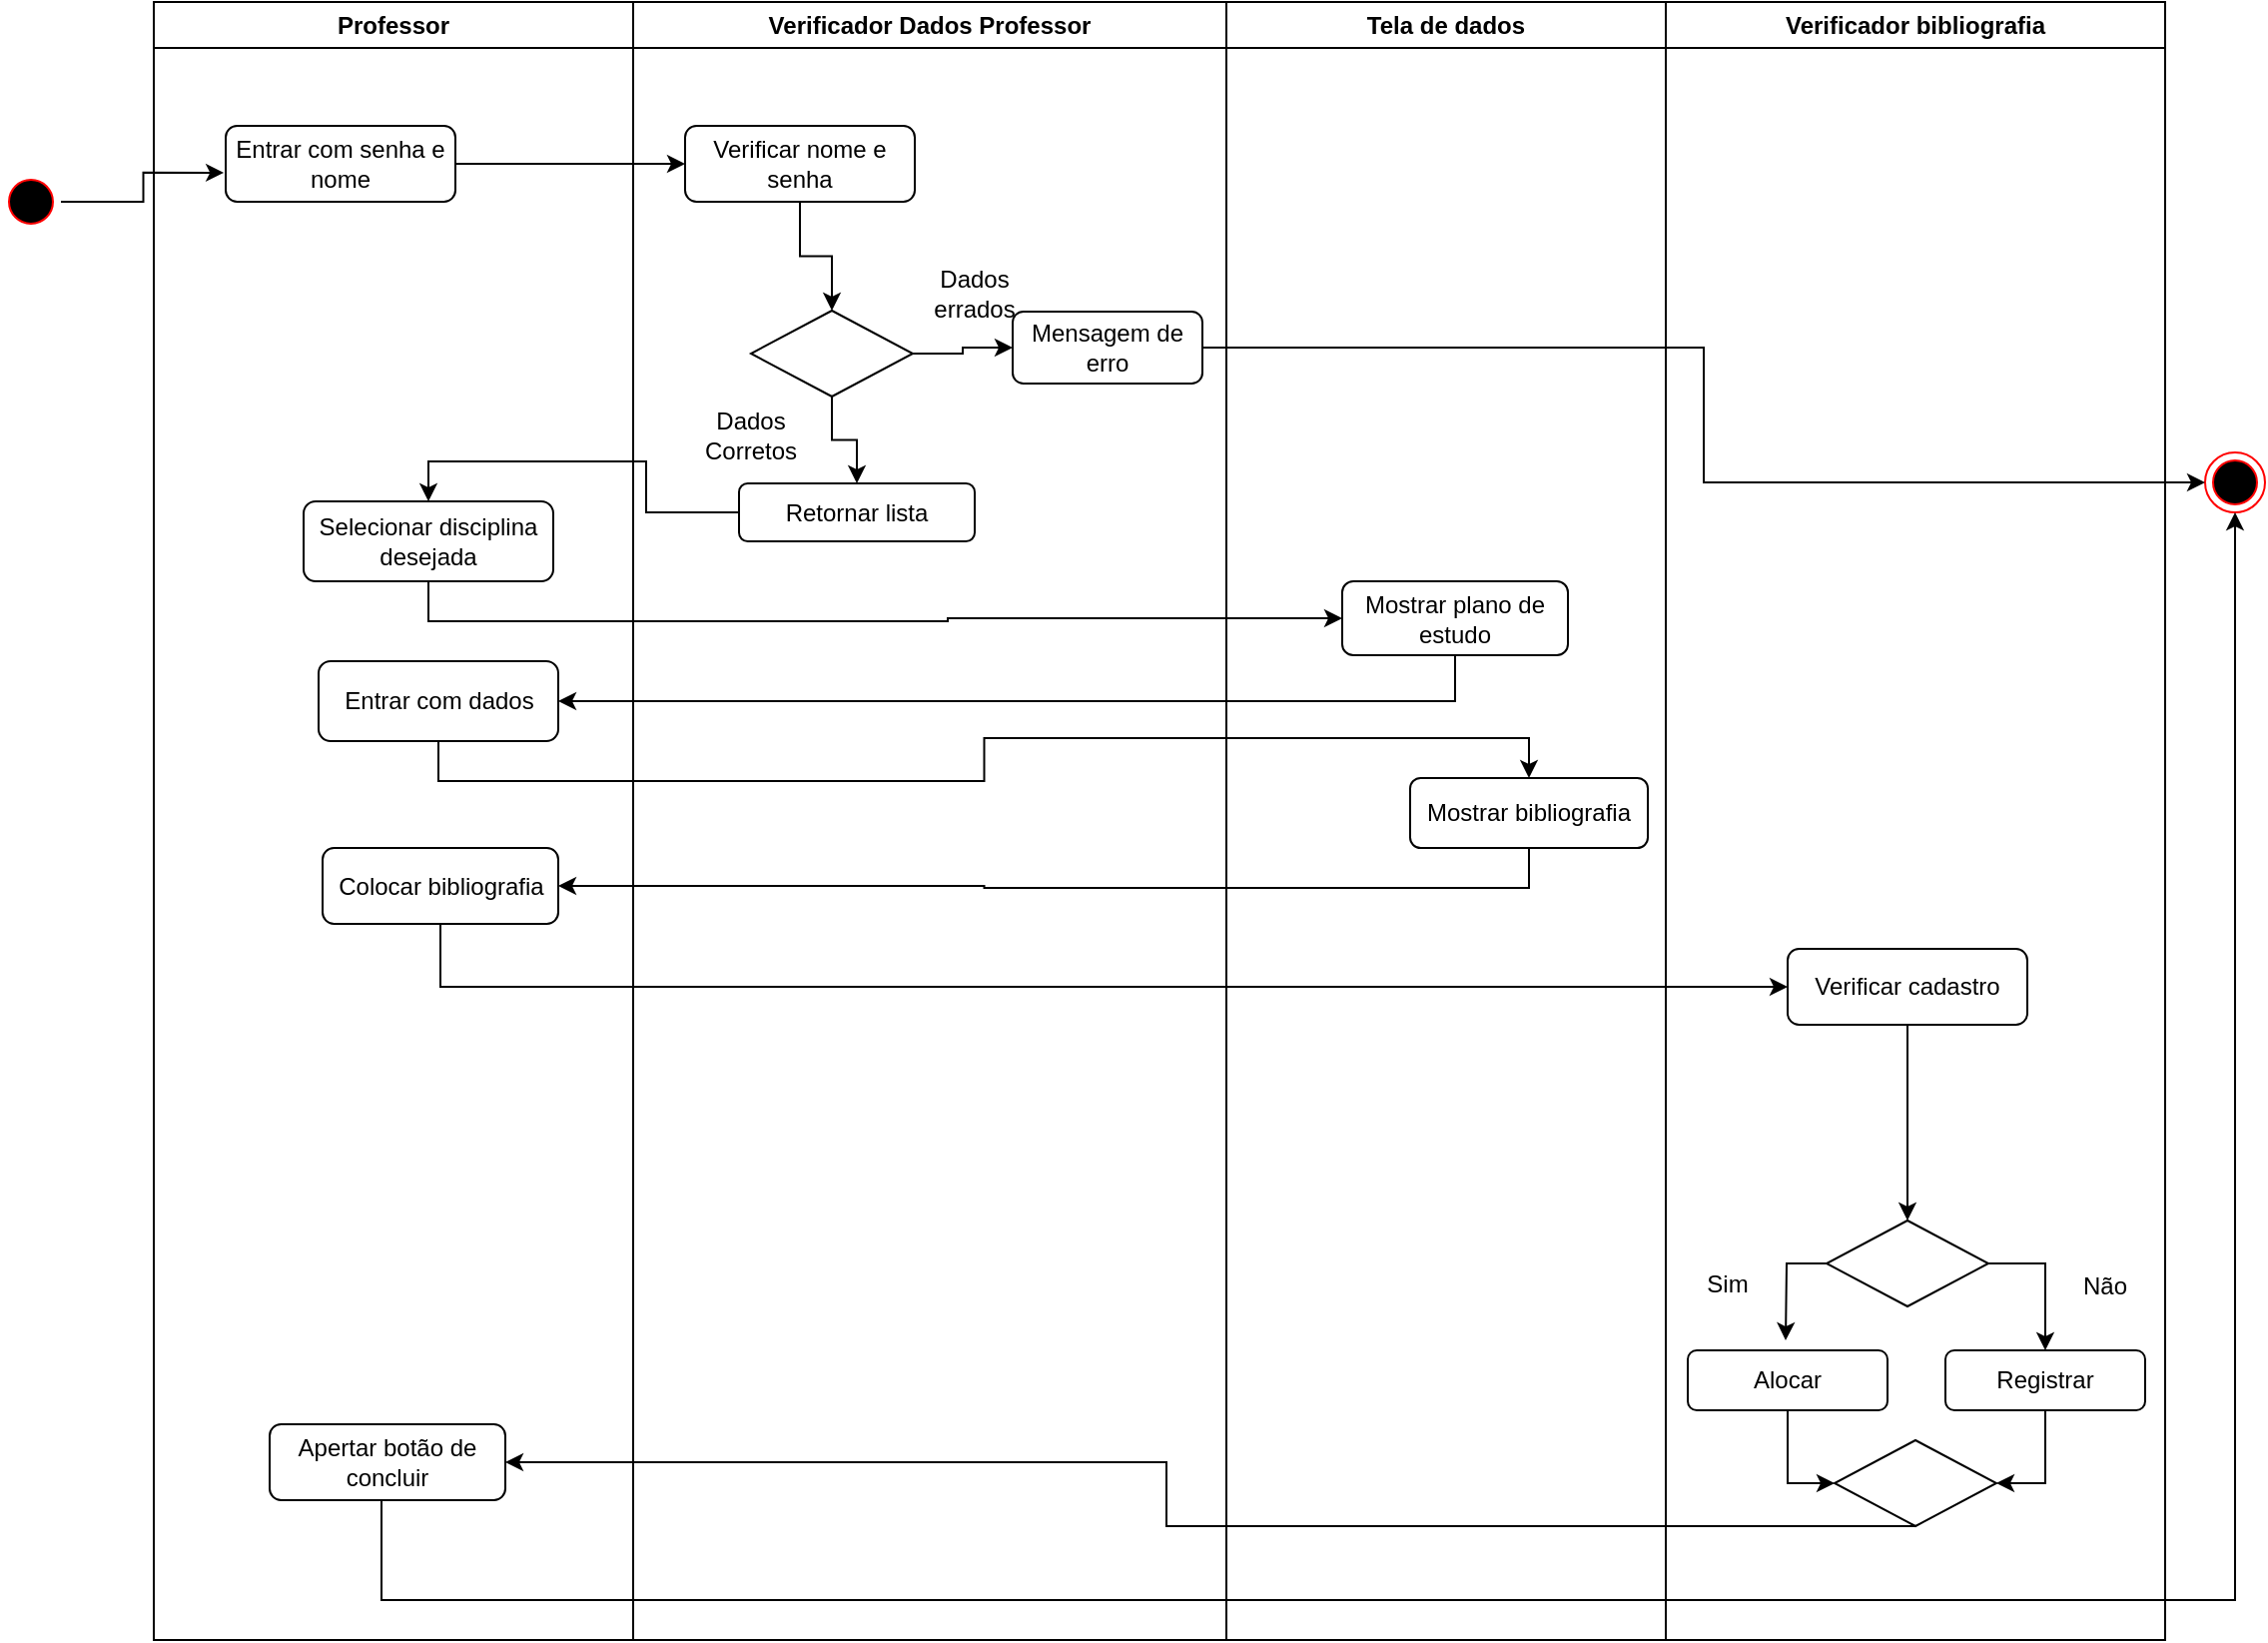 <mxfile version="10.6.0" type="device"><diagram name="Criar Plano de Ensino" id="e7e014a7-5840-1c2e-5031-d8a46d1fe8dd"><mxGraphModel dx="914" dy="626" grid="1" gridSize="10" guides="1" tooltips="1" connect="1" arrows="1" fold="1" page="1" pageScale="1" pageWidth="1169" pageHeight="826" background="#ffffff" math="0" shadow="0"><root><mxCell id="0"/><mxCell id="1" parent="0"/><mxCell id="3" value="Verificador Dados Professor" style="swimlane;whiteSpace=wrap;startSize=23;" parent="1" vertex="1"><mxGeometry x="323" width="297" height="820" as="geometry"/></mxCell><mxCell id="pTwTQgOneLaTB_XEsZYl-51" style="edgeStyle=orthogonalEdgeStyle;rounded=0;orthogonalLoop=1;jettySize=auto;html=1;exitX=0.5;exitY=1;exitDx=0;exitDy=0;entryX=0.5;entryY=0;entryDx=0;entryDy=0;" edge="1" parent="3" source="pTwTQgOneLaTB_XEsZYl-44" target="pTwTQgOneLaTB_XEsZYl-50"><mxGeometry relative="1" as="geometry"/></mxCell><mxCell id="pTwTQgOneLaTB_XEsZYl-68" style="edgeStyle=orthogonalEdgeStyle;rounded=0;orthogonalLoop=1;jettySize=auto;html=1;exitX=1;exitY=0.5;exitDx=0;exitDy=0;" edge="1" parent="3" source="pTwTQgOneLaTB_XEsZYl-44" target="pTwTQgOneLaTB_XEsZYl-62"><mxGeometry relative="1" as="geometry"/></mxCell><mxCell id="pTwTQgOneLaTB_XEsZYl-44" value="" style="rhombus;whiteSpace=wrap;html=1;" vertex="1" parent="3"><mxGeometry x="59" y="154.5" width="81" height="43" as="geometry"/></mxCell><mxCell id="pTwTQgOneLaTB_XEsZYl-47" style="edgeStyle=orthogonalEdgeStyle;rounded=0;orthogonalLoop=1;jettySize=auto;html=1;exitX=0.5;exitY=1;exitDx=0;exitDy=0;entryX=0.5;entryY=0;entryDx=0;entryDy=0;" edge="1" parent="3" source="pTwTQgOneLaTB_XEsZYl-45" target="pTwTQgOneLaTB_XEsZYl-44"><mxGeometry relative="1" as="geometry"/></mxCell><mxCell id="pTwTQgOneLaTB_XEsZYl-45" value="Verificar nome e senha" style="rounded=1;whiteSpace=wrap;html=1;" vertex="1" parent="3"><mxGeometry x="26" y="62" width="115" height="38" as="geometry"/></mxCell><mxCell id="pTwTQgOneLaTB_XEsZYl-50" value="Retornar lista" style="rounded=1;whiteSpace=wrap;html=1;" vertex="1" parent="3"><mxGeometry x="53" y="241" width="118" height="29" as="geometry"/></mxCell><mxCell id="pTwTQgOneLaTB_XEsZYl-52" value="Dados Corretos" style="text;html=1;strokeColor=none;fillColor=none;align=center;verticalAlign=middle;whiteSpace=wrap;rounded=0;" vertex="1" parent="3"><mxGeometry x="29" y="197.5" width="60" height="38" as="geometry"/></mxCell><mxCell id="pTwTQgOneLaTB_XEsZYl-62" value="Mensagem de erro" style="rounded=1;whiteSpace=wrap;html=1;" vertex="1" parent="3"><mxGeometry x="190" y="155" width="95" height="36" as="geometry"/></mxCell><mxCell id="pTwTQgOneLaTB_XEsZYl-49" value="Dados errados" style="text;html=1;strokeColor=none;fillColor=none;align=center;verticalAlign=middle;whiteSpace=wrap;rounded=0;" vertex="1" parent="3"><mxGeometry x="151" y="123.5" width="40" height="45" as="geometry"/></mxCell><mxCell id="2" value="Professor" style="swimlane;whiteSpace=wrap" parent="3" vertex="1"><mxGeometry x="-240" width="240" height="820" as="geometry"/></mxCell><mxCell id="pTwTQgOneLaTB_XEsZYl-42" value="Entrar com senha e nome" style="rounded=1;whiteSpace=wrap;html=1;" vertex="1" parent="2"><mxGeometry x="36" y="62" width="115" height="38" as="geometry"/></mxCell><mxCell id="pTwTQgOneLaTB_XEsZYl-53" value="Selecionar disciplina desejada" style="rounded=1;whiteSpace=wrap;html=1;" vertex="1" parent="2"><mxGeometry x="75" y="250" width="125" height="40" as="geometry"/></mxCell><mxCell id="pTwTQgOneLaTB_XEsZYl-57" value="Entrar com dados" style="rounded=1;whiteSpace=wrap;html=1;" vertex="1" parent="2"><mxGeometry x="82.5" y="330" width="120" height="40" as="geometry"/></mxCell><mxCell id="pTwTQgOneLaTB_XEsZYl-60" value="Colocar bibliografia" style="rounded=1;whiteSpace=wrap;html=1;" vertex="1" parent="2"><mxGeometry x="84.5" y="423.5" width="118" height="38" as="geometry"/></mxCell><mxCell id="pTwTQgOneLaTB_XEsZYl-104" value="Apertar botão de concluir" style="rounded=1;whiteSpace=wrap;html=1;" vertex="1" parent="2"><mxGeometry x="58" y="712" width="118" height="38" as="geometry"/></mxCell><mxCell id="pTwTQgOneLaTB_XEsZYl-46" style="edgeStyle=orthogonalEdgeStyle;rounded=0;orthogonalLoop=1;jettySize=auto;html=1;exitX=1;exitY=0.5;exitDx=0;exitDy=0;entryX=0;entryY=0.5;entryDx=0;entryDy=0;" edge="1" parent="3" source="pTwTQgOneLaTB_XEsZYl-42" target="pTwTQgOneLaTB_XEsZYl-45"><mxGeometry relative="1" as="geometry"><mxPoint x="-6.5" y="165" as="targetPoint"/></mxGeometry></mxCell><mxCell id="pTwTQgOneLaTB_XEsZYl-54" style="edgeStyle=orthogonalEdgeStyle;rounded=0;orthogonalLoop=1;jettySize=auto;html=1;entryX=0.5;entryY=0;entryDx=0;entryDy=0;" edge="1" parent="3" source="pTwTQgOneLaTB_XEsZYl-50" target="pTwTQgOneLaTB_XEsZYl-53"><mxGeometry relative="1" as="geometry"/></mxCell><mxCell id="4" value="Tela de dados" style="swimlane;whiteSpace=wrap" parent="1" vertex="1"><mxGeometry x="620" width="220" height="820" as="geometry"/></mxCell><mxCell id="pTwTQgOneLaTB_XEsZYl-55" value="Mostrar plano de estudo" style="rounded=1;whiteSpace=wrap;html=1;" vertex="1" parent="4"><mxGeometry x="58" y="290" width="113" height="37" as="geometry"/></mxCell><mxCell id="pTwTQgOneLaTB_XEsZYl-64" value="Mostrar bibliografia" style="rounded=1;whiteSpace=wrap;html=1;" vertex="1" parent="4"><mxGeometry x="92" y="388.5" width="119" height="35" as="geometry"/></mxCell><mxCell id="pTwTQgOneLaTB_XEsZYl-43" style="edgeStyle=orthogonalEdgeStyle;rounded=0;orthogonalLoop=1;jettySize=auto;html=1;exitX=1;exitY=0.5;exitDx=0;exitDy=0;entryX=-0.008;entryY=0.617;entryDx=0;entryDy=0;entryPerimeter=0;" edge="1" parent="1" source="5" target="pTwTQgOneLaTB_XEsZYl-42"><mxGeometry relative="1" as="geometry"/></mxCell><mxCell id="5" value="" style="ellipse;shape=startState;fillColor=#000000;strokeColor=#ff0000;" parent="1" vertex="1"><mxGeometry x="6.5" y="85" width="30" height="30" as="geometry"/></mxCell><mxCell id="pTwTQgOneLaTB_XEsZYl-56" style="edgeStyle=orthogonalEdgeStyle;rounded=0;orthogonalLoop=1;jettySize=auto;html=1;exitX=0.5;exitY=1;exitDx=0;exitDy=0;entryX=0;entryY=0.5;entryDx=0;entryDy=0;" edge="1" parent="1" source="pTwTQgOneLaTB_XEsZYl-53" target="pTwTQgOneLaTB_XEsZYl-55"><mxGeometry relative="1" as="geometry"><mxPoint x="221.5" y="655" as="targetPoint"/></mxGeometry></mxCell><mxCell id="pTwTQgOneLaTB_XEsZYl-58" style="edgeStyle=orthogonalEdgeStyle;rounded=0;orthogonalLoop=1;jettySize=auto;html=1;exitX=0.5;exitY=1;exitDx=0;exitDy=0;entryX=1;entryY=0.5;entryDx=0;entryDy=0;" edge="1" parent="1" source="pTwTQgOneLaTB_XEsZYl-55" target="pTwTQgOneLaTB_XEsZYl-57"><mxGeometry relative="1" as="geometry"/></mxCell><mxCell id="pTwTQgOneLaTB_XEsZYl-65" style="edgeStyle=orthogonalEdgeStyle;rounded=0;orthogonalLoop=1;jettySize=auto;html=1;exitX=0.5;exitY=1;exitDx=0;exitDy=0;" edge="1" parent="1" source="pTwTQgOneLaTB_XEsZYl-57" target="pTwTQgOneLaTB_XEsZYl-64"><mxGeometry relative="1" as="geometry"/></mxCell><mxCell id="pTwTQgOneLaTB_XEsZYl-79" value="Verificador bibliografia" style="swimlane;whiteSpace=wrap" vertex="1" parent="1"><mxGeometry x="840" width="250" height="820" as="geometry"/></mxCell><mxCell id="pTwTQgOneLaTB_XEsZYl-71" value="Verificar cadastro" style="rounded=1;whiteSpace=wrap;html=1;" vertex="1" parent="pTwTQgOneLaTB_XEsZYl-79"><mxGeometry x="61" y="474" width="120" height="38" as="geometry"/></mxCell><mxCell id="pTwTQgOneLaTB_XEsZYl-100" style="edgeStyle=orthogonalEdgeStyle;rounded=0;orthogonalLoop=1;jettySize=auto;html=1;exitX=1;exitY=0.5;exitDx=0;exitDy=0;entryX=0.5;entryY=0;entryDx=0;entryDy=0;" edge="1" parent="pTwTQgOneLaTB_XEsZYl-79" source="pTwTQgOneLaTB_XEsZYl-77" target="pTwTQgOneLaTB_XEsZYl-96"><mxGeometry relative="1" as="geometry"/></mxCell><mxCell id="pTwTQgOneLaTB_XEsZYl-77" value="" style="rhombus;whiteSpace=wrap;html=1;" vertex="1" parent="pTwTQgOneLaTB_XEsZYl-79"><mxGeometry x="80.5" y="610" width="81" height="43" as="geometry"/></mxCell><mxCell id="pTwTQgOneLaTB_XEsZYl-78" style="edgeStyle=orthogonalEdgeStyle;rounded=0;orthogonalLoop=1;jettySize=auto;html=1;exitX=0.5;exitY=1;exitDx=0;exitDy=0;entryX=0.5;entryY=0;entryDx=0;entryDy=0;" edge="1" parent="pTwTQgOneLaTB_XEsZYl-79" source="pTwTQgOneLaTB_XEsZYl-71" target="pTwTQgOneLaTB_XEsZYl-77"><mxGeometry relative="1" as="geometry"/></mxCell><mxCell id="pTwTQgOneLaTB_XEsZYl-107" style="edgeStyle=orthogonalEdgeStyle;rounded=0;orthogonalLoop=1;jettySize=auto;html=1;exitX=0.5;exitY=1;exitDx=0;exitDy=0;entryX=0;entryY=0.5;entryDx=0;entryDy=0;" edge="1" parent="pTwTQgOneLaTB_XEsZYl-79" source="pTwTQgOneLaTB_XEsZYl-94" target="pTwTQgOneLaTB_XEsZYl-106"><mxGeometry relative="1" as="geometry"/></mxCell><mxCell id="pTwTQgOneLaTB_XEsZYl-94" value="Alocar" style="rounded=1;whiteSpace=wrap;html=1;" vertex="1" parent="pTwTQgOneLaTB_XEsZYl-79"><mxGeometry x="11" y="675" width="100" height="30" as="geometry"/></mxCell><mxCell id="pTwTQgOneLaTB_XEsZYl-108" style="edgeStyle=orthogonalEdgeStyle;rounded=0;orthogonalLoop=1;jettySize=auto;html=1;exitX=0.5;exitY=1;exitDx=0;exitDy=0;entryX=1;entryY=0.5;entryDx=0;entryDy=0;" edge="1" parent="pTwTQgOneLaTB_XEsZYl-79" source="pTwTQgOneLaTB_XEsZYl-96" target="pTwTQgOneLaTB_XEsZYl-106"><mxGeometry relative="1" as="geometry"/></mxCell><mxCell id="pTwTQgOneLaTB_XEsZYl-96" value="Registrar" style="rounded=1;whiteSpace=wrap;html=1;" vertex="1" parent="pTwTQgOneLaTB_XEsZYl-79"><mxGeometry x="140" y="675" width="100" height="30" as="geometry"/></mxCell><mxCell id="pTwTQgOneLaTB_XEsZYl-101" value="Sim" style="text;html=1;strokeColor=none;fillColor=none;align=center;verticalAlign=middle;whiteSpace=wrap;rounded=0;" vertex="1" parent="pTwTQgOneLaTB_XEsZYl-79"><mxGeometry x="11" y="631.5" width="40" height="20" as="geometry"/></mxCell><mxCell id="pTwTQgOneLaTB_XEsZYl-102" value="Não" style="text;html=1;strokeColor=none;fillColor=none;align=center;verticalAlign=middle;whiteSpace=wrap;rounded=0;" vertex="1" parent="pTwTQgOneLaTB_XEsZYl-79"><mxGeometry x="200" y="633" width="40" height="20" as="geometry"/></mxCell><mxCell id="pTwTQgOneLaTB_XEsZYl-106" value="" style="rhombus;whiteSpace=wrap;html=1;" vertex="1" parent="pTwTQgOneLaTB_XEsZYl-79"><mxGeometry x="84.5" y="720" width="81" height="43" as="geometry"/></mxCell><mxCell id="pTwTQgOneLaTB_XEsZYl-91" value="" style="ellipse;html=1;shape=endState;fillColor=#000000;strokeColor=#ff0000;" vertex="1" parent="1"><mxGeometry x="1110" y="225.5" width="30" height="30" as="geometry"/></mxCell><mxCell id="pTwTQgOneLaTB_XEsZYl-92" style="edgeStyle=orthogonalEdgeStyle;rounded=0;orthogonalLoop=1;jettySize=auto;html=1;entryX=0;entryY=0.5;entryDx=0;entryDy=0;" edge="1" parent="1" source="pTwTQgOneLaTB_XEsZYl-62" target="pTwTQgOneLaTB_XEsZYl-91"><mxGeometry relative="1" as="geometry"/></mxCell><mxCell id="pTwTQgOneLaTB_XEsZYl-93" style="edgeStyle=orthogonalEdgeStyle;rounded=0;orthogonalLoop=1;jettySize=auto;html=1;exitX=0.5;exitY=1;exitDx=0;exitDy=0;entryX=0;entryY=0.5;entryDx=0;entryDy=0;" edge="1" parent="1" source="pTwTQgOneLaTB_XEsZYl-60" target="pTwTQgOneLaTB_XEsZYl-71"><mxGeometry relative="1" as="geometry"/></mxCell><mxCell id="pTwTQgOneLaTB_XEsZYl-95" style="edgeStyle=orthogonalEdgeStyle;rounded=0;orthogonalLoop=1;jettySize=auto;html=1;exitX=0.5;exitY=1;exitDx=0;exitDy=0;entryX=1;entryY=0.5;entryDx=0;entryDy=0;" edge="1" parent="1" source="pTwTQgOneLaTB_XEsZYl-64" target="pTwTQgOneLaTB_XEsZYl-60"><mxGeometry relative="1" as="geometry"/></mxCell><mxCell id="pTwTQgOneLaTB_XEsZYl-99" style="edgeStyle=orthogonalEdgeStyle;rounded=0;orthogonalLoop=1;jettySize=auto;html=1;exitX=0;exitY=0.5;exitDx=0;exitDy=0;" edge="1" parent="1" source="pTwTQgOneLaTB_XEsZYl-77"><mxGeometry relative="1" as="geometry"><mxPoint x="900" y="670" as="targetPoint"/></mxGeometry></mxCell><mxCell id="pTwTQgOneLaTB_XEsZYl-105" style="edgeStyle=orthogonalEdgeStyle;rounded=0;orthogonalLoop=1;jettySize=auto;html=1;exitX=0.5;exitY=1;exitDx=0;exitDy=0;entryX=0.5;entryY=1;entryDx=0;entryDy=0;" edge="1" parent="1" source="pTwTQgOneLaTB_XEsZYl-104" target="pTwTQgOneLaTB_XEsZYl-91"><mxGeometry relative="1" as="geometry"><Array as="points"><mxPoint x="197" y="750"/><mxPoint x="197" y="800"/><mxPoint x="1125" y="800"/></Array></mxGeometry></mxCell><mxCell id="pTwTQgOneLaTB_XEsZYl-109" style="edgeStyle=orthogonalEdgeStyle;rounded=0;orthogonalLoop=1;jettySize=auto;html=1;exitX=0.5;exitY=1;exitDx=0;exitDy=0;entryX=1;entryY=0.5;entryDx=0;entryDy=0;" edge="1" parent="1" source="pTwTQgOneLaTB_XEsZYl-106" target="pTwTQgOneLaTB_XEsZYl-104"><mxGeometry relative="1" as="geometry"><mxPoint x="440" y="730" as="targetPoint"/><Array as="points"><mxPoint x="590" y="763"/><mxPoint x="590" y="731"/></Array></mxGeometry></mxCell></root></mxGraphModel></diagram></mxfile>